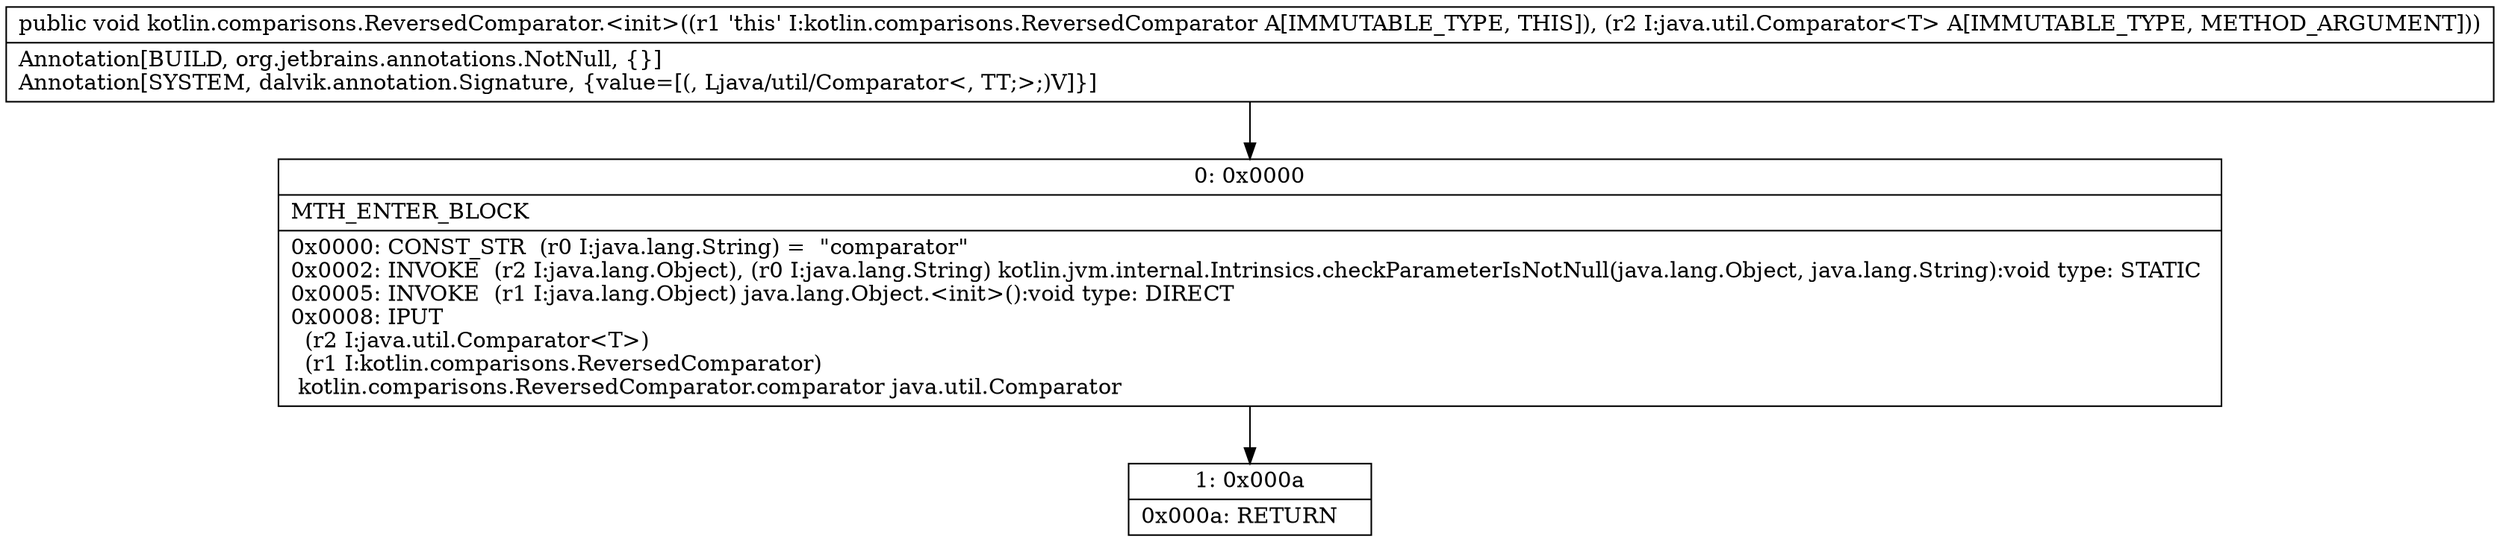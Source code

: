 digraph "CFG forkotlin.comparisons.ReversedComparator.\<init\>(Ljava\/util\/Comparator;)V" {
Node_0 [shape=record,label="{0\:\ 0x0000|MTH_ENTER_BLOCK\l|0x0000: CONST_STR  (r0 I:java.lang.String) =  \"comparator\" \l0x0002: INVOKE  (r2 I:java.lang.Object), (r0 I:java.lang.String) kotlin.jvm.internal.Intrinsics.checkParameterIsNotNull(java.lang.Object, java.lang.String):void type: STATIC \l0x0005: INVOKE  (r1 I:java.lang.Object) java.lang.Object.\<init\>():void type: DIRECT \l0x0008: IPUT  \l  (r2 I:java.util.Comparator\<T\>)\l  (r1 I:kotlin.comparisons.ReversedComparator)\l kotlin.comparisons.ReversedComparator.comparator java.util.Comparator \l}"];
Node_1 [shape=record,label="{1\:\ 0x000a|0x000a: RETURN   \l}"];
MethodNode[shape=record,label="{public void kotlin.comparisons.ReversedComparator.\<init\>((r1 'this' I:kotlin.comparisons.ReversedComparator A[IMMUTABLE_TYPE, THIS]), (r2 I:java.util.Comparator\<T\> A[IMMUTABLE_TYPE, METHOD_ARGUMENT]))  | Annotation[BUILD, org.jetbrains.annotations.NotNull, \{\}]\lAnnotation[SYSTEM, dalvik.annotation.Signature, \{value=[(, Ljava\/util\/Comparator\<, TT;\>;)V]\}]\l}"];
MethodNode -> Node_0;
Node_0 -> Node_1;
}

